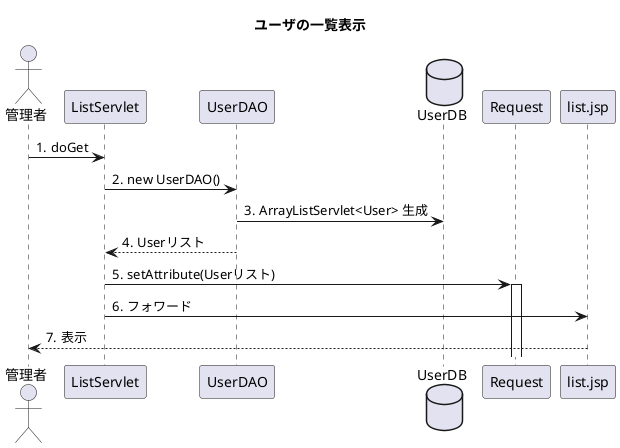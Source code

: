 @startuml
title ユーザの一覧表示

autonumber "#."

actor 管理者

participant ListServlet
participant UserDAO
database UserDB


管理者->ListServlet:doGet
ListServlet->UserDAO:new UserDAO()
UserDAO->UserDB:ArrayListServlet<User> 生成
UserDAO-->ListServlet:Userリスト
ListServlet -> Request++:setAttribute(Userリスト)
ListServlet -> list.jsp:フォワード
list.jsp-->管理者:表示

@enduml